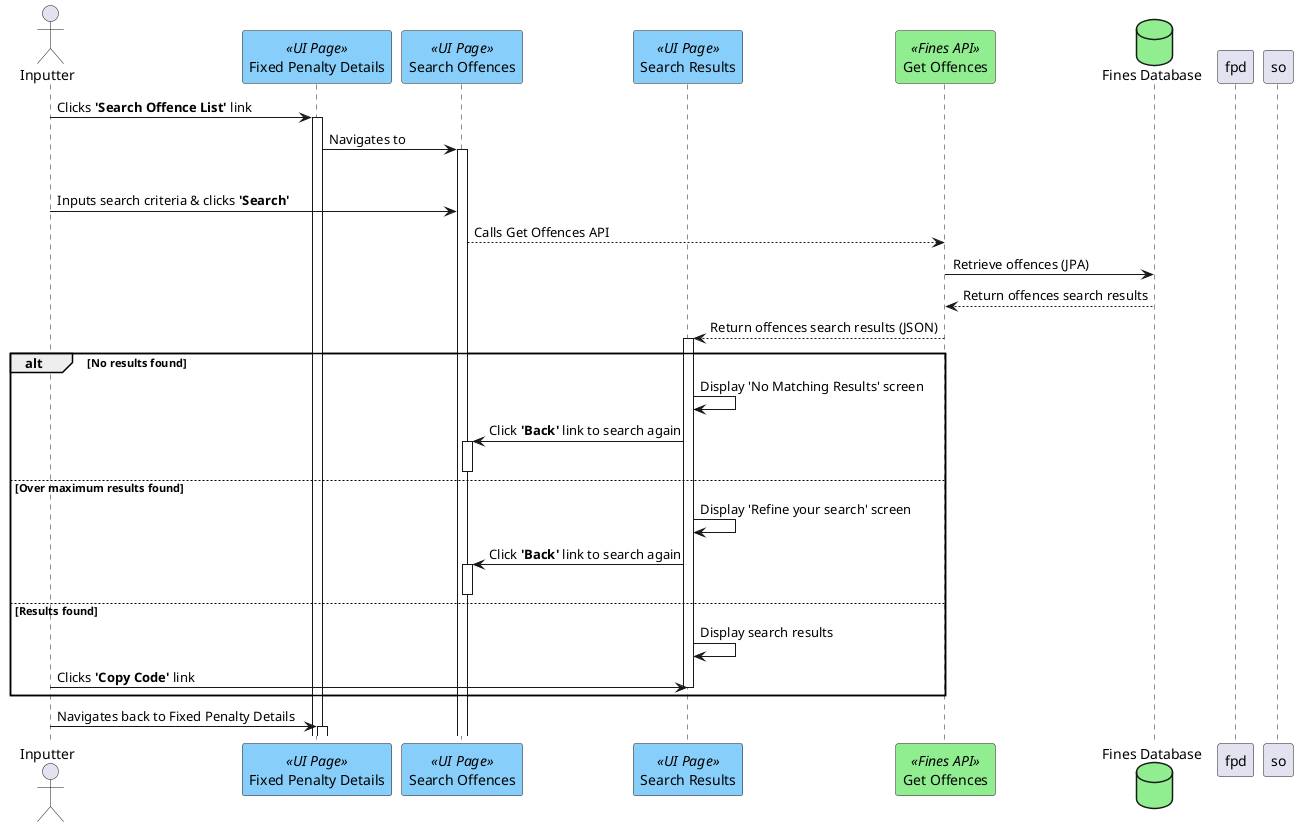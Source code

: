 @startuml

actor "Inputter" as user
participant "Fixed Penalty Details" as fixedPenaltyDetails <<UI Page>> #lightskyblue
participant "Search Offences" as searchOffences <<UI Page>> #lightskyblue
participant "Search Results" as searchResults <<UI Page>> #lightskyblue
participant "Get Offences" as getOffences <<Fines API>> #lightgreen
database "Fines Database" as db #lightgreen

user -> fixedPenaltyDetails++ : Clicks <b>'Search Offence List'</b> link
fixedPenaltyDetails-> searchOffences++: Navigates to
deactivate fpd

user -> searchOffences: Inputs search criteria & clicks <b>'Search'</b>
searchOffences--> getOffences : Calls Get Offences API
deactivate so

getOffences -> db : Retrieve offences (JPA)

db --> getOffences : Return offences search results

getOffences --> searchResults++ : Return offences search results (JSON)

alt No results found
    searchResults-> searchResults: Display 'No Matching Results' screen
    searchResults-> searchOffences++: Click <b>'Back'</b> link to search again
    searchOffences--
else Over maximum results found
    searchResults-> searchResults: Display 'Refine your search' screen
        searchResults-> searchOffences++: Click <b>'Back'</b> link to search again
        searchOffences--
else Results found
    searchResults-> searchResults: Display search results
    user -> searchResults: Clicks <b>'Copy Code'</b> link
    searchResults--
end
    user -> fixedPenaltyDetails++: Navigates back to Fixed Penalty Details


@enduml
